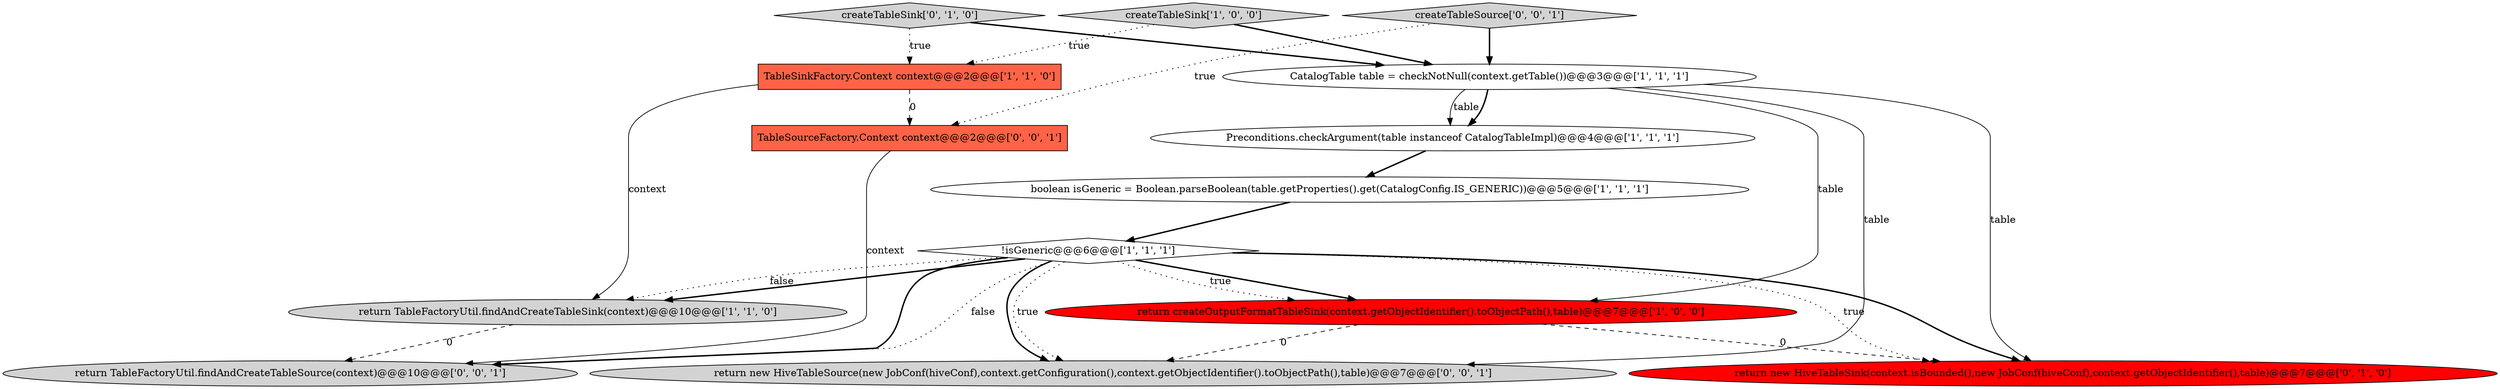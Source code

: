 digraph {
3 [style = filled, label = "boolean isGeneric = Boolean.parseBoolean(table.getProperties().get(CatalogConfig.IS_GENERIC))@@@5@@@['1', '1', '1']", fillcolor = white, shape = ellipse image = "AAA0AAABBB1BBB"];
1 [style = filled, label = "return TableFactoryUtil.findAndCreateTableSink(context)@@@10@@@['1', '1', '0']", fillcolor = lightgray, shape = ellipse image = "AAA0AAABBB1BBB"];
6 [style = filled, label = "!isGeneric@@@6@@@['1', '1', '1']", fillcolor = white, shape = diamond image = "AAA0AAABBB1BBB"];
9 [style = filled, label = "createTableSink['0', '1', '0']", fillcolor = lightgray, shape = diamond image = "AAA0AAABBB2BBB"];
5 [style = filled, label = "CatalogTable table = checkNotNull(context.getTable())@@@3@@@['1', '1', '1']", fillcolor = white, shape = ellipse image = "AAA0AAABBB1BBB"];
2 [style = filled, label = "Preconditions.checkArgument(table instanceof CatalogTableImpl)@@@4@@@['1', '1', '1']", fillcolor = white, shape = ellipse image = "AAA0AAABBB1BBB"];
8 [style = filled, label = "return new HiveTableSink(context.isBounded(),new JobConf(hiveConf),context.getObjectIdentifier(),table)@@@7@@@['0', '1', '0']", fillcolor = red, shape = ellipse image = "AAA1AAABBB2BBB"];
13 [style = filled, label = "TableSourceFactory.Context context@@@2@@@['0', '0', '1']", fillcolor = tomato, shape = box image = "AAA0AAABBB3BBB"];
7 [style = filled, label = "createTableSink['1', '0', '0']", fillcolor = lightgray, shape = diamond image = "AAA0AAABBB1BBB"];
12 [style = filled, label = "return new HiveTableSource(new JobConf(hiveConf),context.getConfiguration(),context.getObjectIdentifier().toObjectPath(),table)@@@7@@@['0', '0', '1']", fillcolor = lightgray, shape = ellipse image = "AAA0AAABBB3BBB"];
0 [style = filled, label = "return createOutputFormatTableSink(context.getObjectIdentifier().toObjectPath(),table)@@@7@@@['1', '0', '0']", fillcolor = red, shape = ellipse image = "AAA1AAABBB1BBB"];
11 [style = filled, label = "createTableSource['0', '0', '1']", fillcolor = lightgray, shape = diamond image = "AAA0AAABBB3BBB"];
4 [style = filled, label = "TableSinkFactory.Context context@@@2@@@['1', '1', '0']", fillcolor = tomato, shape = box image = "AAA0AAABBB1BBB"];
10 [style = filled, label = "return TableFactoryUtil.findAndCreateTableSource(context)@@@10@@@['0', '0', '1']", fillcolor = lightgray, shape = ellipse image = "AAA0AAABBB3BBB"];
5->2 [style = solid, label="table"];
2->3 [style = bold, label=""];
3->6 [style = bold, label=""];
6->0 [style = bold, label=""];
1->10 [style = dashed, label="0"];
11->13 [style = dotted, label="true"];
0->12 [style = dashed, label="0"];
13->10 [style = solid, label="context"];
4->1 [style = solid, label="context"];
6->1 [style = bold, label=""];
11->5 [style = bold, label=""];
5->12 [style = solid, label="table"];
5->2 [style = bold, label=""];
7->5 [style = bold, label=""];
6->8 [style = dotted, label="true"];
5->0 [style = solid, label="table"];
6->10 [style = bold, label=""];
6->8 [style = bold, label=""];
7->4 [style = dotted, label="true"];
9->5 [style = bold, label=""];
9->4 [style = dotted, label="true"];
0->8 [style = dashed, label="0"];
6->12 [style = dotted, label="true"];
6->0 [style = dotted, label="true"];
6->10 [style = dotted, label="false"];
4->13 [style = dashed, label="0"];
6->1 [style = dotted, label="false"];
5->8 [style = solid, label="table"];
6->12 [style = bold, label=""];
}
